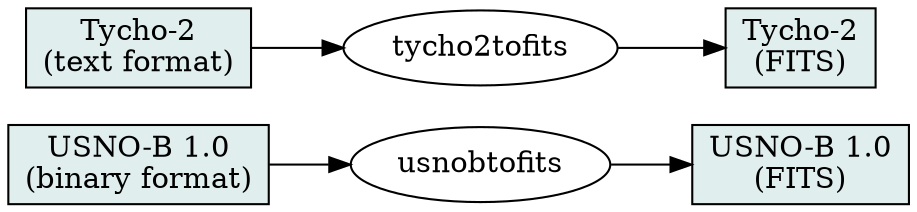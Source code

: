 graph P {
	graph [ rankdir = LR ];
	node [ shape=box ];
	edge [ dir=forward ];
	node [ style=filled, fillcolor=azure2 ];
	usno [ label="USNO-B 1.0\n(binary format)" ];
	tycho [ label="Tycho-2\n(text format)" ];
	usnofits [ label="USNO-B 1.0\n(FITS)" ];
	tychofits [ label="Tycho-2\n(FITS)" ];

	node [ shape=ellipse, fillcolor=white ];
	usno -- usnobtofits -- usnofits
	tycho -- tycho2tofits -- tychofits
}


// render with:
//   dot -Tps2 -o pipeline-1.eps pipeline-1.dot
//   epstopng pipeline-1.eps
